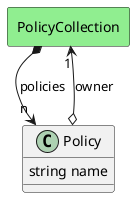 @startuml

class "Policy" as Model {
 string name

 
}

rectangle "PolicyCollection" as PolicyCollection #lightblue {
}

Model o--> "1" PolicyCollection : owner




    rectangle "PolicyCollection" as PolicyCollection #lightgreen {
    }
    
        PolicyCollection   *--> "n" Model : "policies"
    

@enduml
